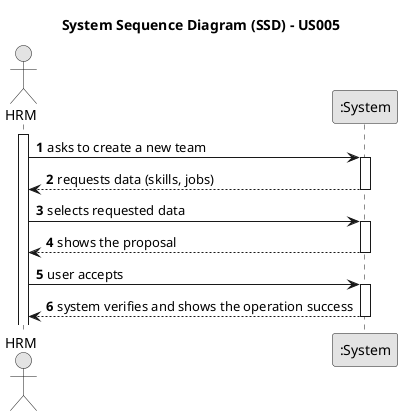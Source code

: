 @startuml
skinparam monochrome true
skinparam packageStyle rectangle
skinparam shadowing false

title System Sequence Diagram (SSD) - US005

autonumber

actor "HRM" as HRM
participant ":System" as System

activate HRM

    HRM -> System : asks to create a new team
    activate System

        System --> HRM : requests data (skills, jobs)
    deactivate System

    HRM -> System : selects requested data
    activate System

        System --> HRM : shows the proposal
    deactivate System

    HRM -> System : user accepts
    activate System

        System --> HRM : system verifies and shows the operation success
    deactivate System


@enduml
